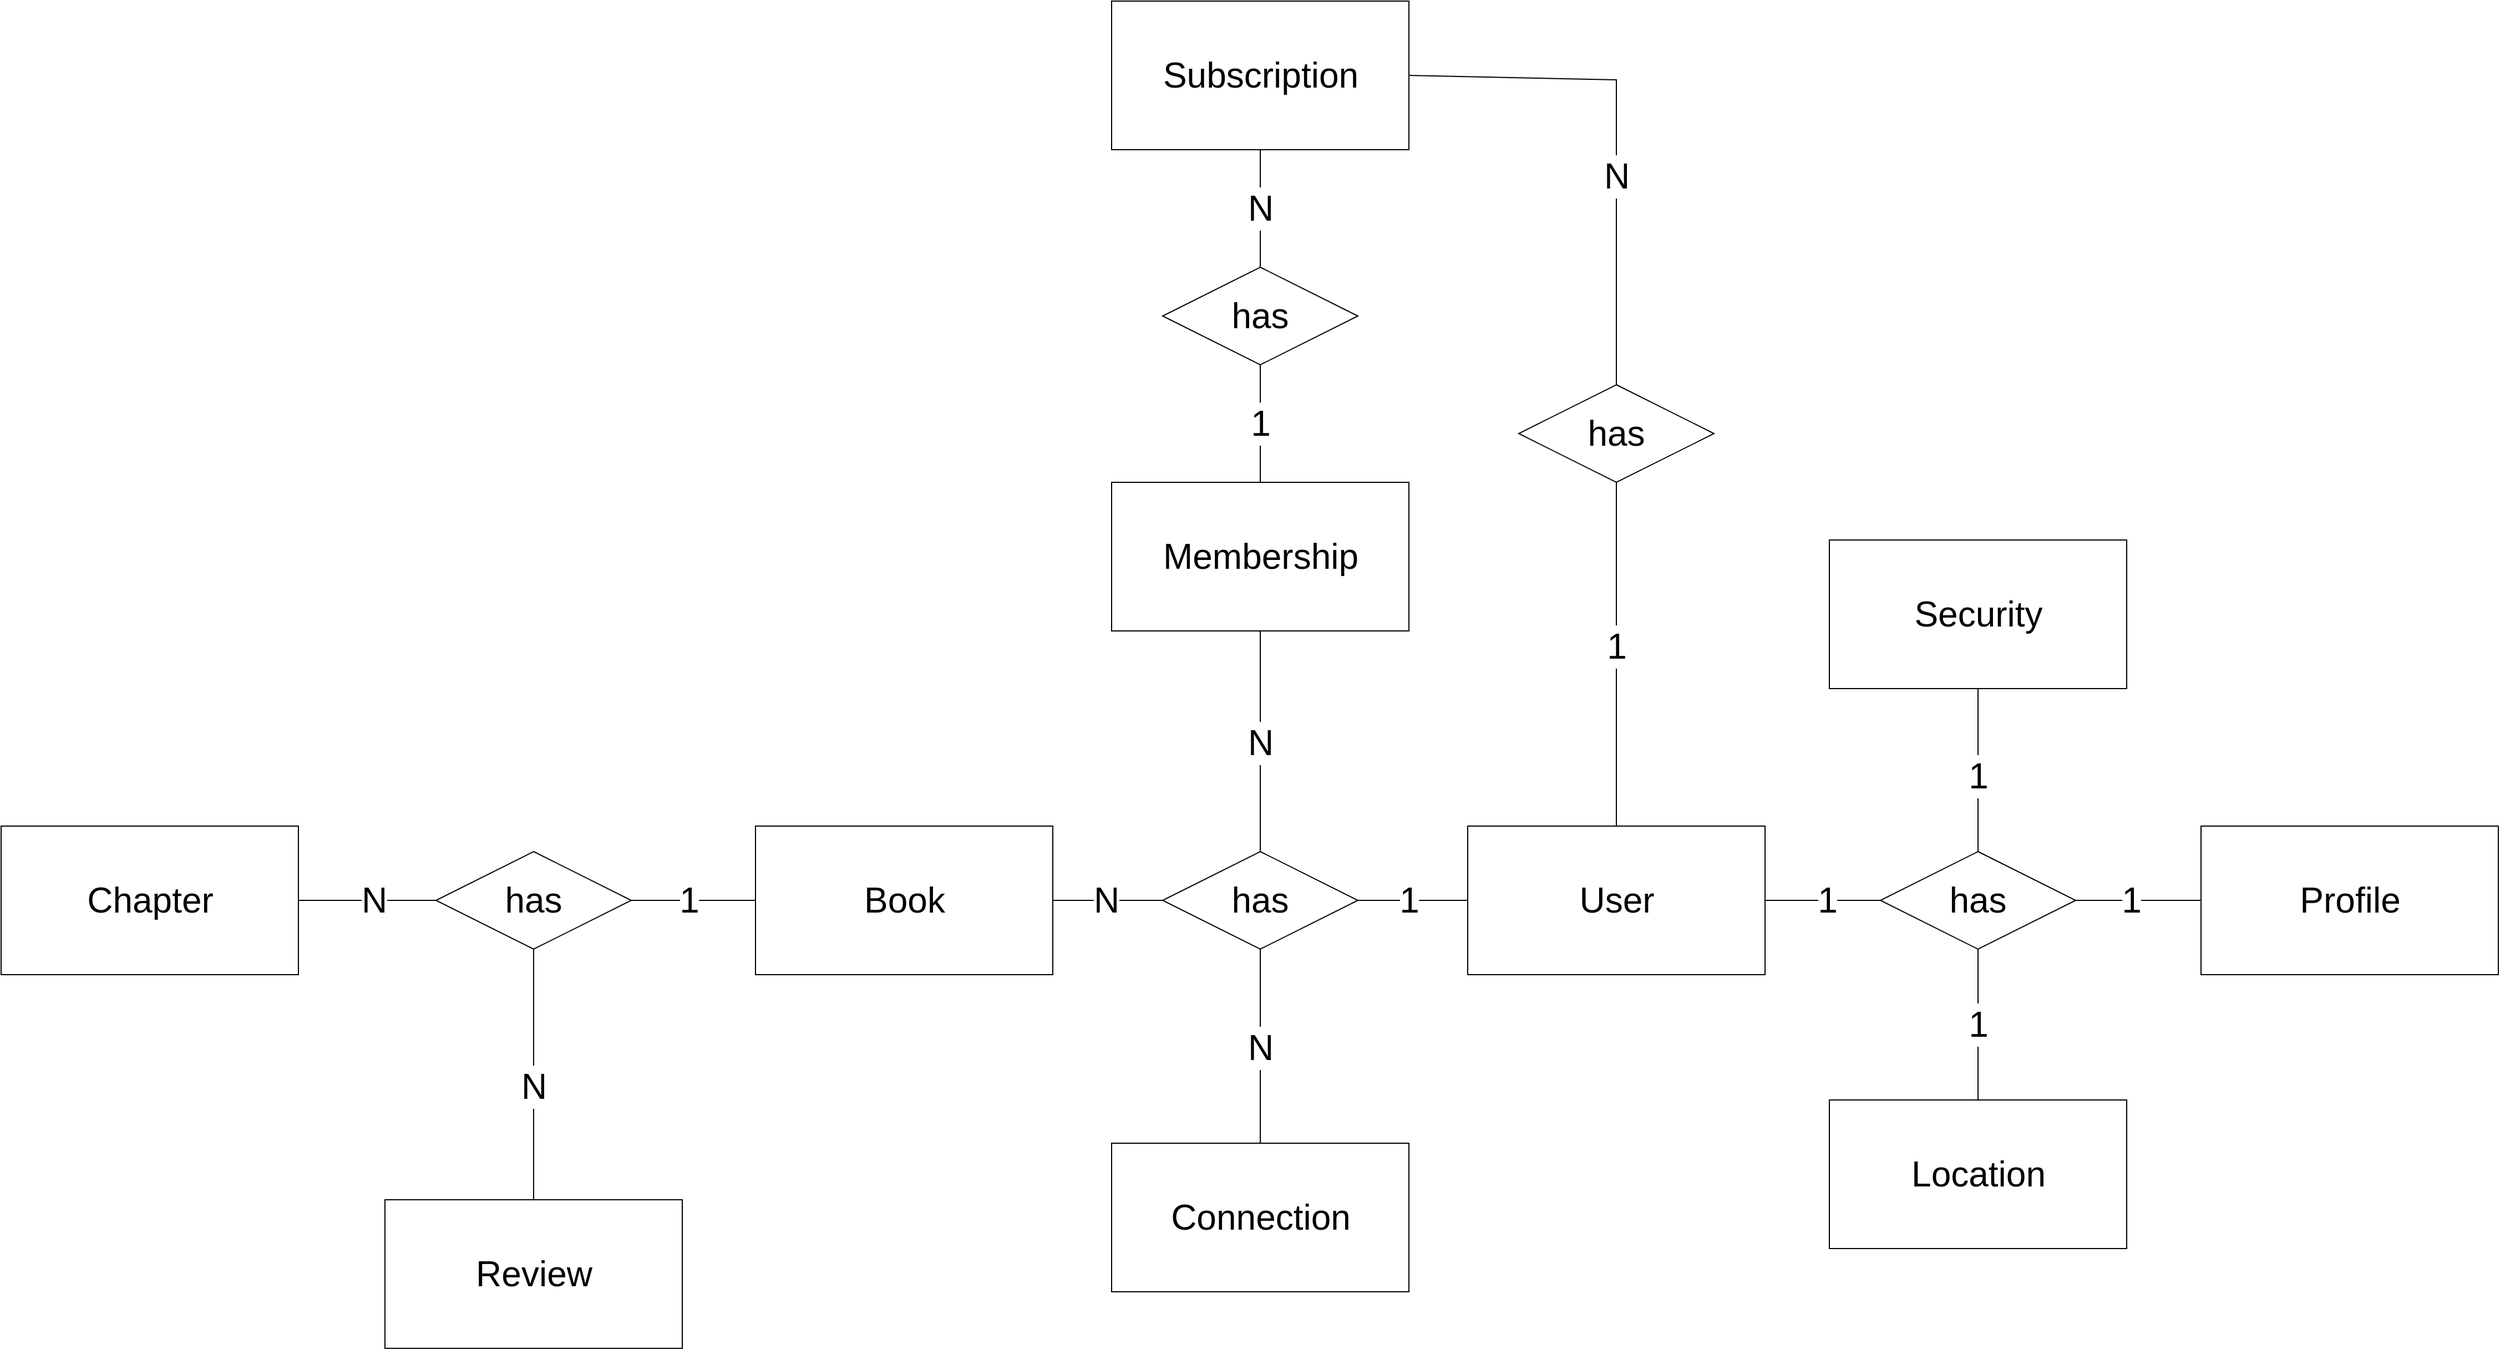 <mxfile>
    <diagram id="0t7VvLJac00wkaHeYqTs" name="Page-1">
        <mxGraphModel dx="4089" dy="2154" grid="0" gridSize="10" guides="1" tooltips="1" connect="1" arrows="1" fold="1" page="0" pageScale="1" pageWidth="827" pageHeight="1169" math="0" shadow="0">
            <root>
                <mxCell id="0"/>
                <mxCell id="1" parent="0"/>
                <mxCell id="140" value="Book" style="html=1;dashed=0;whitespace=wrap;fontSize=32;" parent="1" vertex="1">
                    <mxGeometry x="-377" y="246" width="268" height="134" as="geometry"/>
                </mxCell>
                <mxCell id="141" value="Review" style="html=1;dashed=0;whitespace=wrap;fontSize=32;" parent="1" vertex="1">
                    <mxGeometry x="-711" y="583" width="268" height="134" as="geometry"/>
                </mxCell>
                <mxCell id="142" value="Chapter" style="html=1;dashed=0;whitespace=wrap;fontSize=32;" parent="1" vertex="1">
                    <mxGeometry x="-1057" y="246" width="268" height="134" as="geometry"/>
                </mxCell>
                <mxCell id="143" value="User" style="html=1;dashed=0;whitespace=wrap;fontSize=32;" parent="1" vertex="1">
                    <mxGeometry x="265" y="246" width="268" height="134" as="geometry"/>
                </mxCell>
                <mxCell id="144" value="Security" style="html=1;dashed=0;whitespace=wrap;fontSize=32;" parent="1" vertex="1">
                    <mxGeometry x="591" y="-12" width="268" height="134" as="geometry"/>
                </mxCell>
                <mxCell id="145" value="Profile" style="html=1;dashed=0;whitespace=wrap;fontSize=32;" parent="1" vertex="1">
                    <mxGeometry x="926" y="246" width="268" height="134" as="geometry"/>
                </mxCell>
                <mxCell id="146" value="Location" style="html=1;dashed=0;whitespace=wrap;fontSize=32;" parent="1" vertex="1">
                    <mxGeometry x="591" y="493" width="268" height="134" as="geometry"/>
                </mxCell>
                <mxCell id="147" value="" style="endArrow=none;html=1;rounded=0;fontSize=32;exitX=0;exitY=0.5;exitDx=0;exitDy=0;entryX=1;entryY=0.5;entryDx=0;entryDy=0;" parent="1" source="140" target="150" edge="1">
                    <mxGeometry relative="1" as="geometry">
                        <mxPoint x="-597" y="182" as="sourcePoint"/>
                        <mxPoint x="-437" y="182" as="targetPoint"/>
                    </mxGeometry>
                </mxCell>
                <mxCell id="151" value="1" style="edgeLabel;html=1;align=center;verticalAlign=middle;resizable=0;points=[];fontSize=32;" parent="147" vertex="1" connectable="0">
                    <mxGeometry x="0.067" relative="1" as="geometry">
                        <mxPoint as="offset"/>
                    </mxGeometry>
                </mxCell>
                <mxCell id="150" value="has" style="shape=rhombus;perimeter=rhombusPerimeter;whiteSpace=wrap;html=1;align=center;fontSize=32;" parent="1" vertex="1">
                    <mxGeometry x="-665" y="269" width="176" height="88" as="geometry"/>
                </mxCell>
                <mxCell id="153" value="" style="endArrow=none;html=1;rounded=0;fontSize=32;exitX=1;exitY=0.5;exitDx=0;exitDy=0;entryX=0;entryY=0.5;entryDx=0;entryDy=0;" parent="1" source="142" target="150" edge="1">
                    <mxGeometry relative="1" as="geometry">
                        <mxPoint x="-765" y="214" as="sourcePoint"/>
                        <mxPoint x="-605" y="214" as="targetPoint"/>
                    </mxGeometry>
                </mxCell>
                <mxCell id="154" value="N" style="edgeLabel;html=1;align=center;verticalAlign=middle;resizable=0;points=[];fontSize=32;" parent="153" vertex="1" connectable="0">
                    <mxGeometry x="-0.154" relative="1" as="geometry">
                        <mxPoint x="15" as="offset"/>
                    </mxGeometry>
                </mxCell>
                <mxCell id="159" value="" style="endArrow=none;html=1;rounded=0;fontSize=32;exitX=0.5;exitY=0;exitDx=0;exitDy=0;entryX=0.5;entryY=1;entryDx=0;entryDy=0;" parent="1" source="141" target="150" edge="1">
                    <mxGeometry relative="1" as="geometry">
                        <mxPoint x="-389.0" y="564.0" as="sourcePoint"/>
                        <mxPoint x="-265" y="564" as="targetPoint"/>
                    </mxGeometry>
                </mxCell>
                <mxCell id="160" value="N" style="edgeLabel;html=1;align=center;verticalAlign=middle;resizable=0;points=[];fontSize=32;" parent="159" vertex="1" connectable="0">
                    <mxGeometry x="-0.154" relative="1" as="geometry">
                        <mxPoint y="-7" as="offset"/>
                    </mxGeometry>
                </mxCell>
                <mxCell id="161" value="has" style="shape=rhombus;perimeter=rhombusPerimeter;whiteSpace=wrap;html=1;align=center;fontSize=32;" parent="1" vertex="1">
                    <mxGeometry x="-10" y="269" width="176" height="88" as="geometry"/>
                </mxCell>
                <mxCell id="162" value="" style="endArrow=none;html=1;rounded=0;fontSize=32;exitX=1;exitY=0.5;exitDx=0;exitDy=0;entryX=0;entryY=0.5;entryDx=0;entryDy=0;" parent="1" source="140" target="161" edge="1">
                    <mxGeometry relative="1" as="geometry">
                        <mxPoint x="2" y="457" as="sourcePoint"/>
                        <mxPoint x="162" y="457" as="targetPoint"/>
                    </mxGeometry>
                </mxCell>
                <mxCell id="166" value="N" style="edgeLabel;html=1;align=center;verticalAlign=middle;resizable=0;points=[];fontSize=32;" parent="162" vertex="1" connectable="0">
                    <mxGeometry x="-0.045" relative="1" as="geometry">
                        <mxPoint as="offset"/>
                    </mxGeometry>
                </mxCell>
                <mxCell id="163" value="" style="endArrow=none;html=1;rounded=0;fontSize=32;entryX=0;entryY=0.5;entryDx=0;entryDy=0;" parent="1" target="143" edge="1">
                    <mxGeometry relative="1" as="geometry">
                        <mxPoint x="166" y="313" as="sourcePoint"/>
                        <mxPoint x="199" y="429" as="targetPoint"/>
                    </mxGeometry>
                </mxCell>
                <mxCell id="165" value="1" style="edgeLabel;html=1;align=center;verticalAlign=middle;resizable=0;points=[];fontSize=32;" parent="163" vertex="1" connectable="0">
                    <mxGeometry x="-0.071" relative="1" as="geometry">
                        <mxPoint as="offset"/>
                    </mxGeometry>
                </mxCell>
                <mxCell id="170" value="1" style="endArrow=none;html=1;rounded=0;fontSize=32;entryX=0.5;entryY=1;entryDx=0;entryDy=0;exitX=0.5;exitY=0;exitDx=0;exitDy=0;" parent="1" source="146" target="175" edge="1">
                    <mxGeometry relative="1" as="geometry">
                        <mxPoint x="509.0" y="606" as="sourcePoint"/>
                        <mxPoint x="509.0" y="525" as="targetPoint"/>
                    </mxGeometry>
                </mxCell>
                <mxCell id="173" value="" style="endArrow=none;html=1;rounded=0;fontSize=32;entryX=1;entryY=0.5;entryDx=0;entryDy=0;" parent="1" target="143" edge="1">
                    <mxGeometry relative="1" as="geometry">
                        <mxPoint x="637" y="313" as="sourcePoint"/>
                        <mxPoint x="670.0" y="388" as="targetPoint"/>
                    </mxGeometry>
                </mxCell>
                <mxCell id="174" value="1" style="edgeLabel;html=1;align=center;verticalAlign=middle;resizable=0;points=[];fontSize=32;" parent="173" vertex="1" connectable="0">
                    <mxGeometry x="-0.071" relative="1" as="geometry">
                        <mxPoint as="offset"/>
                    </mxGeometry>
                </mxCell>
                <mxCell id="175" value="has" style="shape=rhombus;perimeter=rhombusPerimeter;whiteSpace=wrap;html=1;align=center;fontSize=32;" parent="1" vertex="1">
                    <mxGeometry x="637" y="269" width="176" height="88" as="geometry"/>
                </mxCell>
                <mxCell id="176" value="" style="endArrow=none;html=1;rounded=0;fontSize=32;entryX=1;entryY=0.5;entryDx=0;entryDy=0;exitX=0;exitY=0.5;exitDx=0;exitDy=0;" parent="1" source="145" target="175" edge="1">
                    <mxGeometry relative="1" as="geometry">
                        <mxPoint x="937" y="404" as="sourcePoint"/>
                        <mxPoint x="833" y="404.0" as="targetPoint"/>
                    </mxGeometry>
                </mxCell>
                <mxCell id="177" value="1" style="edgeLabel;html=1;align=center;verticalAlign=middle;resizable=0;points=[];fontSize=32;" parent="176" vertex="1" connectable="0">
                    <mxGeometry x="-0.071" relative="1" as="geometry">
                        <mxPoint x="-11" as="offset"/>
                    </mxGeometry>
                </mxCell>
                <mxCell id="179" value="" style="endArrow=none;html=1;rounded=0;fontSize=32;entryX=0.5;entryY=1;entryDx=0;entryDy=0;exitX=0.5;exitY=0;exitDx=0;exitDy=0;" parent="1" source="175" target="144" edge="1">
                    <mxGeometry relative="1" as="geometry">
                        <mxPoint x="162" y="11" as="sourcePoint"/>
                        <mxPoint x="389.0" y="-17" as="targetPoint"/>
                    </mxGeometry>
                </mxCell>
                <mxCell id="180" value="1" style="edgeLabel;html=1;align=center;verticalAlign=middle;resizable=0;points=[];fontSize=32;" parent="179" vertex="1" connectable="0">
                    <mxGeometry x="-0.071" relative="1" as="geometry">
                        <mxPoint as="offset"/>
                    </mxGeometry>
                </mxCell>
                <mxCell id="186" value="Connection" style="html=1;dashed=0;whitespace=wrap;fontSize=32;" parent="1" vertex="1">
                    <mxGeometry x="-56" y="532" width="268" height="134" as="geometry"/>
                </mxCell>
                <mxCell id="187" value="" style="endArrow=none;html=1;rounded=0;fontSize=32;exitX=0.5;exitY=0;exitDx=0;exitDy=0;entryX=0.5;entryY=1;entryDx=0;entryDy=0;" parent="1" source="186" target="161" edge="1">
                    <mxGeometry relative="1" as="geometry">
                        <mxPoint x="-80" y="420" as="sourcePoint"/>
                        <mxPoint x="19" y="420" as="targetPoint"/>
                        <Array as="points"/>
                    </mxGeometry>
                </mxCell>
                <mxCell id="188" value="N" style="edgeLabel;html=1;align=center;verticalAlign=middle;resizable=0;points=[];fontSize=32;" parent="187" vertex="1" connectable="0">
                    <mxGeometry x="-0.045" relative="1" as="geometry">
                        <mxPoint y="-3" as="offset"/>
                    </mxGeometry>
                </mxCell>
                <mxCell id="224" value="Membership" style="html=1;dashed=0;whitespace=wrap;fontSize=32;" parent="1" vertex="1">
                    <mxGeometry x="-56" y="-64" width="268" height="134" as="geometry"/>
                </mxCell>
                <mxCell id="225" value="" style="endArrow=none;html=1;rounded=0;fontSize=32;exitX=0.5;exitY=0;exitDx=0;exitDy=0;entryX=0.5;entryY=1;entryDx=0;entryDy=0;" parent="1" source="161" target="224" edge="1">
                    <mxGeometry relative="1" as="geometry">
                        <mxPoint x="89" y="213" as="sourcePoint"/>
                        <mxPoint x="89" y="38" as="targetPoint"/>
                        <Array as="points"/>
                    </mxGeometry>
                </mxCell>
                <mxCell id="226" value="N" style="edgeLabel;html=1;align=center;verticalAlign=middle;resizable=0;points=[];fontSize=32;" parent="225" vertex="1" connectable="0">
                    <mxGeometry x="-0.045" relative="1" as="geometry">
                        <mxPoint y="-3" as="offset"/>
                    </mxGeometry>
                </mxCell>
                <mxCell id="229" value="Subscription" style="html=1;dashed=0;whitespace=wrap;fontSize=32;" parent="1" vertex="1">
                    <mxGeometry x="-56" y="-498" width="268" height="134" as="geometry"/>
                </mxCell>
                <mxCell id="230" value="has" style="shape=rhombus;perimeter=rhombusPerimeter;whiteSpace=wrap;html=1;align=center;fontSize=32;" parent="1" vertex="1">
                    <mxGeometry x="-10" y="-258" width="176" height="88" as="geometry"/>
                </mxCell>
                <mxCell id="231" value="" style="endArrow=none;html=1;rounded=0;fontSize=32;entryX=0.5;entryY=0;entryDx=0;entryDy=0;" parent="1" target="224" edge="1">
                    <mxGeometry relative="1" as="geometry">
                        <mxPoint x="78" y="-170" as="sourcePoint"/>
                        <mxPoint x="260" y="-124" as="targetPoint"/>
                    </mxGeometry>
                </mxCell>
                <mxCell id="232" value="1" style="edgeLabel;html=1;align=center;verticalAlign=middle;resizable=0;points=[];fontSize=32;" parent="231" vertex="1" connectable="0">
                    <mxGeometry x="-0.071" relative="1" as="geometry">
                        <mxPoint y="4" as="offset"/>
                    </mxGeometry>
                </mxCell>
                <mxCell id="233" value="" style="endArrow=none;html=1;rounded=0;fontSize=32;exitX=0.5;exitY=0;exitDx=0;exitDy=0;entryX=0.5;entryY=1;entryDx=0;entryDy=0;" parent="1" source="230" target="229" edge="1">
                    <mxGeometry relative="1" as="geometry">
                        <mxPoint x="336" y="-190" as="sourcePoint"/>
                        <mxPoint x="336" y="-389" as="targetPoint"/>
                        <Array as="points"/>
                    </mxGeometry>
                </mxCell>
                <mxCell id="234" value="N" style="edgeLabel;html=1;align=center;verticalAlign=middle;resizable=0;points=[];fontSize=32;" parent="233" vertex="1" connectable="0">
                    <mxGeometry x="-0.045" relative="1" as="geometry">
                        <mxPoint y="-3" as="offset"/>
                    </mxGeometry>
                </mxCell>
                <mxCell id="236" value="has" style="shape=rhombus;perimeter=rhombusPerimeter;whiteSpace=wrap;html=1;align=center;fontSize=32;" parent="1" vertex="1">
                    <mxGeometry x="311" y="-152" width="176" height="88" as="geometry"/>
                </mxCell>
                <mxCell id="238" value="" style="endArrow=none;html=1;rounded=0;fontSize=32;entryX=1;entryY=0.5;entryDx=0;entryDy=0;exitX=0.5;exitY=0;exitDx=0;exitDy=0;" parent="1" source="236" target="229" edge="1">
                    <mxGeometry relative="1" as="geometry">
                        <mxPoint x="311" y="-431" as="sourcePoint"/>
                        <mxPoint x="261" y="-341" as="targetPoint"/>
                        <Array as="points">
                            <mxPoint x="399" y="-427"/>
                        </Array>
                    </mxGeometry>
                </mxCell>
                <mxCell id="239" value="N" style="edgeLabel;html=1;align=center;verticalAlign=middle;resizable=0;points=[];fontSize=32;" parent="238" vertex="1" connectable="0">
                    <mxGeometry x="-0.071" relative="1" as="geometry">
                        <mxPoint y="26" as="offset"/>
                    </mxGeometry>
                </mxCell>
                <mxCell id="252" value="" style="endArrow=none;html=1;rounded=0;fontSize=32;entryX=0.5;entryY=0;entryDx=0;entryDy=0;exitX=0.5;exitY=1;exitDx=0;exitDy=0;" parent="1" source="236" target="143" edge="1">
                    <mxGeometry relative="1" as="geometry">
                        <mxPoint x="307" y="10" as="sourcePoint"/>
                        <mxPoint x="307" y="116" as="targetPoint"/>
                    </mxGeometry>
                </mxCell>
                <mxCell id="253" value="1" style="edgeLabel;html=1;align=center;verticalAlign=middle;resizable=0;points=[];fontSize=32;" parent="252" vertex="1" connectable="0">
                    <mxGeometry x="-0.071" relative="1" as="geometry">
                        <mxPoint y="4" as="offset"/>
                    </mxGeometry>
                </mxCell>
            </root>
        </mxGraphModel>
    </diagram>
</mxfile>